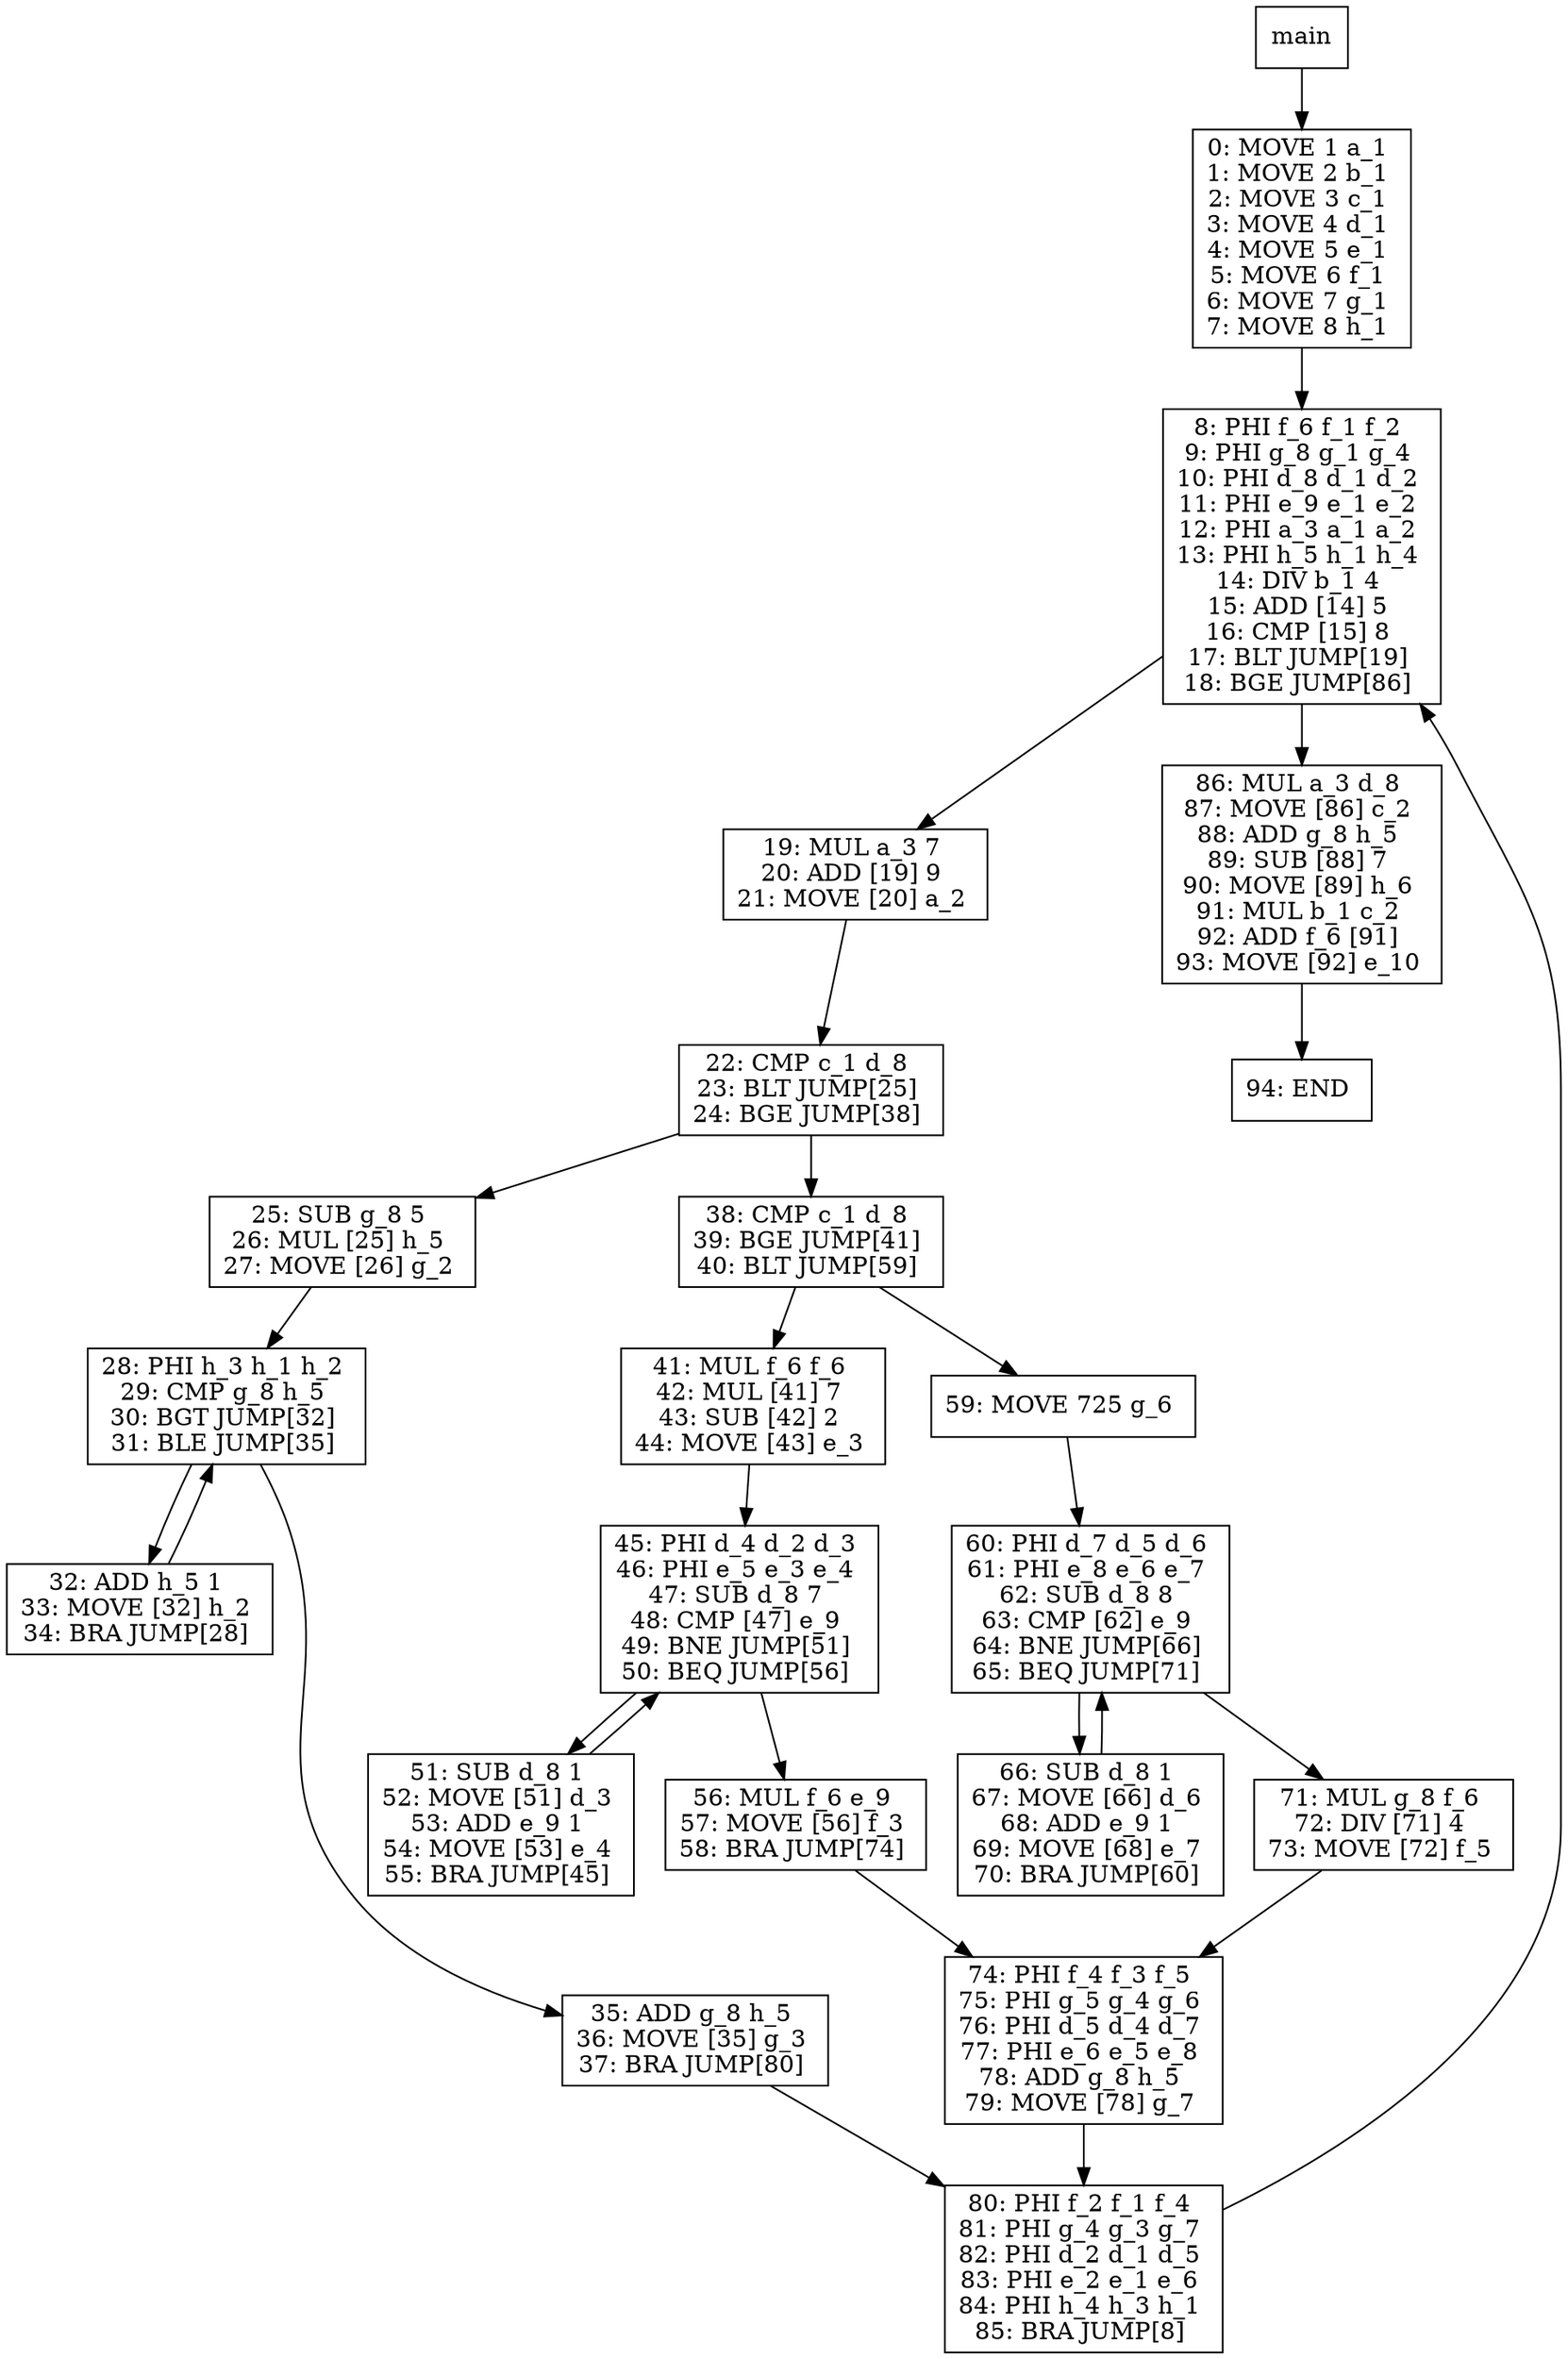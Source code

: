 digraph test024 {
node [shape=box]
1[label="main"]
1 -> 3
3[label="0: MOVE 1 a_1 
1: MOVE 2 b_1 
2: MOVE 3 c_1 
3: MOVE 4 d_1 
4: MOVE 5 e_1 
5: MOVE 6 f_1 
6: MOVE 7 g_1 
7: MOVE 8 h_1 
"]
3 -> 11
11[label="8: PHI f_6 f_1 f_2 
9: PHI g_8 g_1 g_4 
10: PHI d_8 d_1 d_2 
11: PHI e_9 e_1 e_2 
12: PHI a_3 a_1 a_2 
13: PHI h_5 h_1 h_4 
14: DIV b_1 4 
15: ADD [14] 5 
16: CMP [15] 8 
17: BLT JUMP[19] 
18: BGE JUMP[86] 
"]
11 -> 13
13[label="19: MUL a_3 7 
20: ADD [19] 9 
21: MOVE [20] a_2 
"]
13 -> 14
14[label="22: CMP c_1 d_8 
23: BLT JUMP[25] 
24: BGE JUMP[38] 
"]
14 -> 16
16[label="25: SUB g_8 5 
26: MUL [25] h_5 
27: MOVE [26] g_2 
"]
16 -> 17
17[label="28: PHI h_3 h_1 h_2 
29: CMP g_8 h_5 
30: BGT JUMP[32] 
31: BLE JUMP[35] 
"]
17 -> 19
19[label="32: ADD h_5 1 
33: MOVE [32] h_2 
34: BRA JUMP[28] 
"]
19 -> 17
17 -> 18
18[label="35: ADD g_8 h_5 
36: MOVE [35] g_3 
37: BRA JUMP[80] 
"]
18 -> 15
15[label="80: PHI f_2 f_1 f_4 
81: PHI g_4 g_3 g_7 
82: PHI d_2 d_1 d_5 
83: PHI e_2 e_1 e_6 
84: PHI h_4 h_3 h_1 
85: BRA JUMP[8] 
"]
15 -> 11
14 -> 21
21[label="38: CMP c_1 d_8 
39: BGE JUMP[41] 
40: BLT JUMP[59] 
"]
21 -> 23
23[label="41: MUL f_6 f_6 
42: MUL [41] 7 
43: SUB [42] 2 
44: MOVE [43] e_3 
"]
23 -> 24
24[label="45: PHI d_4 d_2 d_3 
46: PHI e_5 e_3 e_4 
47: SUB d_8 7 
48: CMP [47] e_9 
49: BNE JUMP[51] 
50: BEQ JUMP[56] 
"]
24 -> 26
26[label="51: SUB d_8 1 
52: MOVE [51] d_3 
53: ADD e_9 1 
54: MOVE [53] e_4 
55: BRA JUMP[45] 
"]
26 -> 24
24 -> 25
25[label="56: MUL f_6 e_9 
57: MOVE [56] f_3 
58: BRA JUMP[74] 
"]
25 -> 22
22[label="74: PHI f_4 f_3 f_5 
75: PHI g_5 g_4 g_6 
76: PHI d_5 d_4 d_7 
77: PHI e_6 e_5 e_8 
78: ADD g_8 h_5 
79: MOVE [78] g_7 
"]
22 -> 15
21 -> 29
29[label="59: MOVE 725 g_6 
"]
29 -> 30
30[label="60: PHI d_7 d_5 d_6 
61: PHI e_8 e_6 e_7 
62: SUB d_8 8 
63: CMP [62] e_9 
64: BNE JUMP[66] 
65: BEQ JUMP[71] 
"]
30 -> 32
32[label="66: SUB d_8 1 
67: MOVE [66] d_6 
68: ADD e_9 1 
69: MOVE [68] e_7 
70: BRA JUMP[60] 
"]
32 -> 30
30 -> 31
31[label="71: MUL g_8 f_6 
72: DIV [71] 4 
73: MOVE [72] f_5 
"]
31 -> 22
11 -> 12
12[label="86: MUL a_3 d_8 
87: MOVE [86] c_2 
88: ADD g_8 h_5 
89: SUB [88] 7 
90: MOVE [89] h_6 
91: MUL b_1 c_2 
92: ADD f_6 [91] 
93: MOVE [92] e_10 
"]
12 -> 39
39[label="94: END 
"]
}
